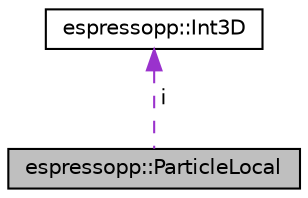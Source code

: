 digraph G
{
  edge [fontname="Helvetica",fontsize="10",labelfontname="Helvetica",labelfontsize="10"];
  node [fontname="Helvetica",fontsize="10",shape=record];
  Node1 [label="espressopp::ParticleLocal",height=0.2,width=0.4,color="black", fillcolor="grey75", style="filled" fontcolor="black"];
  Node2 -> Node1 [dir="back",color="darkorchid3",fontsize="10",style="dashed",label=" i" ,fontname="Helvetica"];
  Node2 [label="espressopp::Int3D",height=0.2,width=0.4,color="black", fillcolor="white", style="filled",URL="$classespressopp_1_1Int3D.html"];
}
